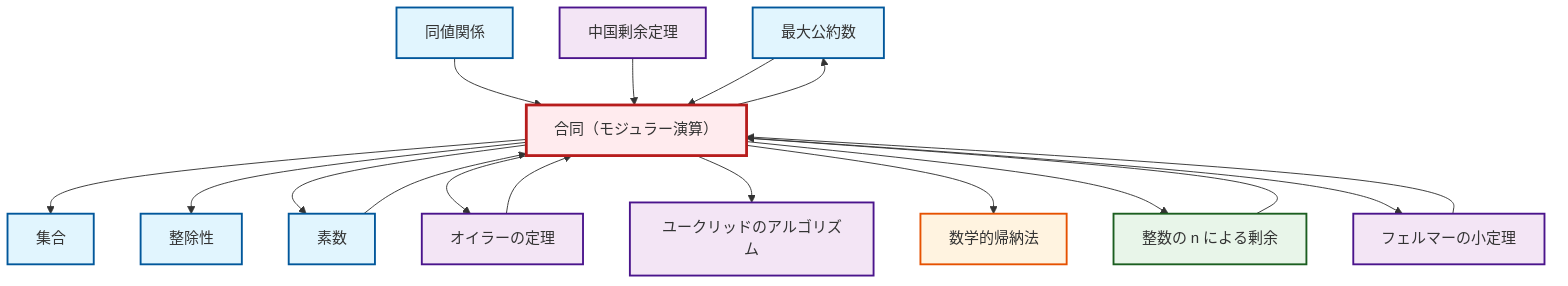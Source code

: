graph TD
    classDef definition fill:#e1f5fe,stroke:#01579b,stroke-width:2px
    classDef theorem fill:#f3e5f5,stroke:#4a148c,stroke-width:2px
    classDef axiom fill:#fff3e0,stroke:#e65100,stroke-width:2px
    classDef example fill:#e8f5e9,stroke:#1b5e20,stroke-width:2px
    classDef current fill:#ffebee,stroke:#b71c1c,stroke-width:3px
    def-divisibility["整除性"]:::definition
    def-gcd["最大公約数"]:::definition
    def-congruence["合同（モジュラー演算）"]:::definition
    thm-euclidean-algorithm["ユークリッドのアルゴリズム"]:::theorem
    thm-chinese-remainder["中国剰余定理"]:::theorem
    def-prime["素数"]:::definition
    def-equivalence-relation["同値関係"]:::definition
    ex-quotient-integers-mod-n["整数の n による剰余"]:::example
    ax-induction["数学的帰納法"]:::axiom
    thm-euler["オイラーの定理"]:::theorem
    thm-fermat-little["フェルマーの小定理"]:::theorem
    def-set["集合"]:::definition
    def-congruence --> def-set
    thm-euler --> def-congruence
    def-congruence --> def-divisibility
    def-congruence --> def-prime
    def-equivalence-relation --> def-congruence
    def-congruence --> thm-euler
    thm-fermat-little --> def-congruence
    def-prime --> def-congruence
    ex-quotient-integers-mod-n --> def-congruence
    def-congruence --> thm-euclidean-algorithm
    def-congruence --> ax-induction
    thm-chinese-remainder --> def-congruence
    def-gcd --> def-congruence
    def-congruence --> ex-quotient-integers-mod-n
    def-congruence --> thm-fermat-little
    def-congruence --> def-gcd
    class def-congruence current
